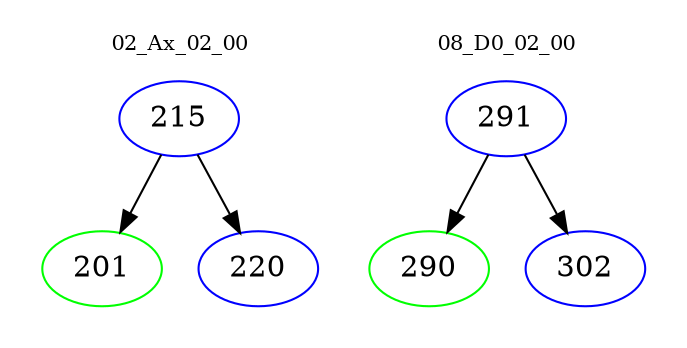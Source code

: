 digraph{
subgraph cluster_0 {
color = white
label = "02_Ax_02_00";
fontsize=10;
T0_215 [label="215", color="blue"]
T0_215 -> T0_201 [color="black"]
T0_201 [label="201", color="green"]
T0_215 -> T0_220 [color="black"]
T0_220 [label="220", color="blue"]
}
subgraph cluster_1 {
color = white
label = "08_D0_02_00";
fontsize=10;
T1_291 [label="291", color="blue"]
T1_291 -> T1_290 [color="black"]
T1_290 [label="290", color="green"]
T1_291 -> T1_302 [color="black"]
T1_302 [label="302", color="blue"]
}
}
